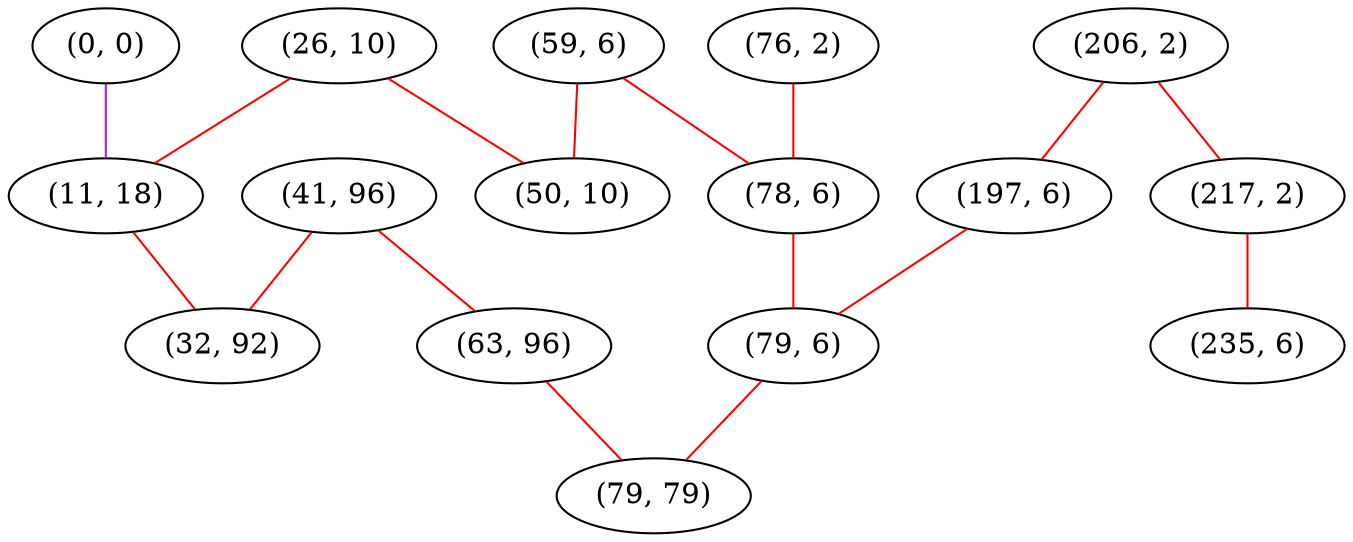 graph "" {
"(76, 2)";
"(41, 96)";
"(206, 2)";
"(197, 6)";
"(59, 6)";
"(78, 6)";
"(79, 6)";
"(0, 0)";
"(26, 10)";
"(217, 2)";
"(11, 18)";
"(32, 92)";
"(63, 96)";
"(79, 79)";
"(235, 6)";
"(50, 10)";
"(76, 2)" -- "(78, 6)"  [color=red, key=0, weight=1];
"(41, 96)" -- "(63, 96)"  [color=red, key=0, weight=1];
"(41, 96)" -- "(32, 92)"  [color=red, key=0, weight=1];
"(206, 2)" -- "(197, 6)"  [color=red, key=0, weight=1];
"(206, 2)" -- "(217, 2)"  [color=red, key=0, weight=1];
"(197, 6)" -- "(79, 6)"  [color=red, key=0, weight=1];
"(59, 6)" -- "(50, 10)"  [color=red, key=0, weight=1];
"(59, 6)" -- "(78, 6)"  [color=red, key=0, weight=1];
"(78, 6)" -- "(79, 6)"  [color=red, key=0, weight=1];
"(79, 6)" -- "(79, 79)"  [color=red, key=0, weight=1];
"(0, 0)" -- "(11, 18)"  [color=purple, key=0, weight=4];
"(26, 10)" -- "(11, 18)"  [color=red, key=0, weight=1];
"(26, 10)" -- "(50, 10)"  [color=red, key=0, weight=1];
"(217, 2)" -- "(235, 6)"  [color=red, key=0, weight=1];
"(11, 18)" -- "(32, 92)"  [color=red, key=0, weight=1];
"(63, 96)" -- "(79, 79)"  [color=red, key=0, weight=1];
}
